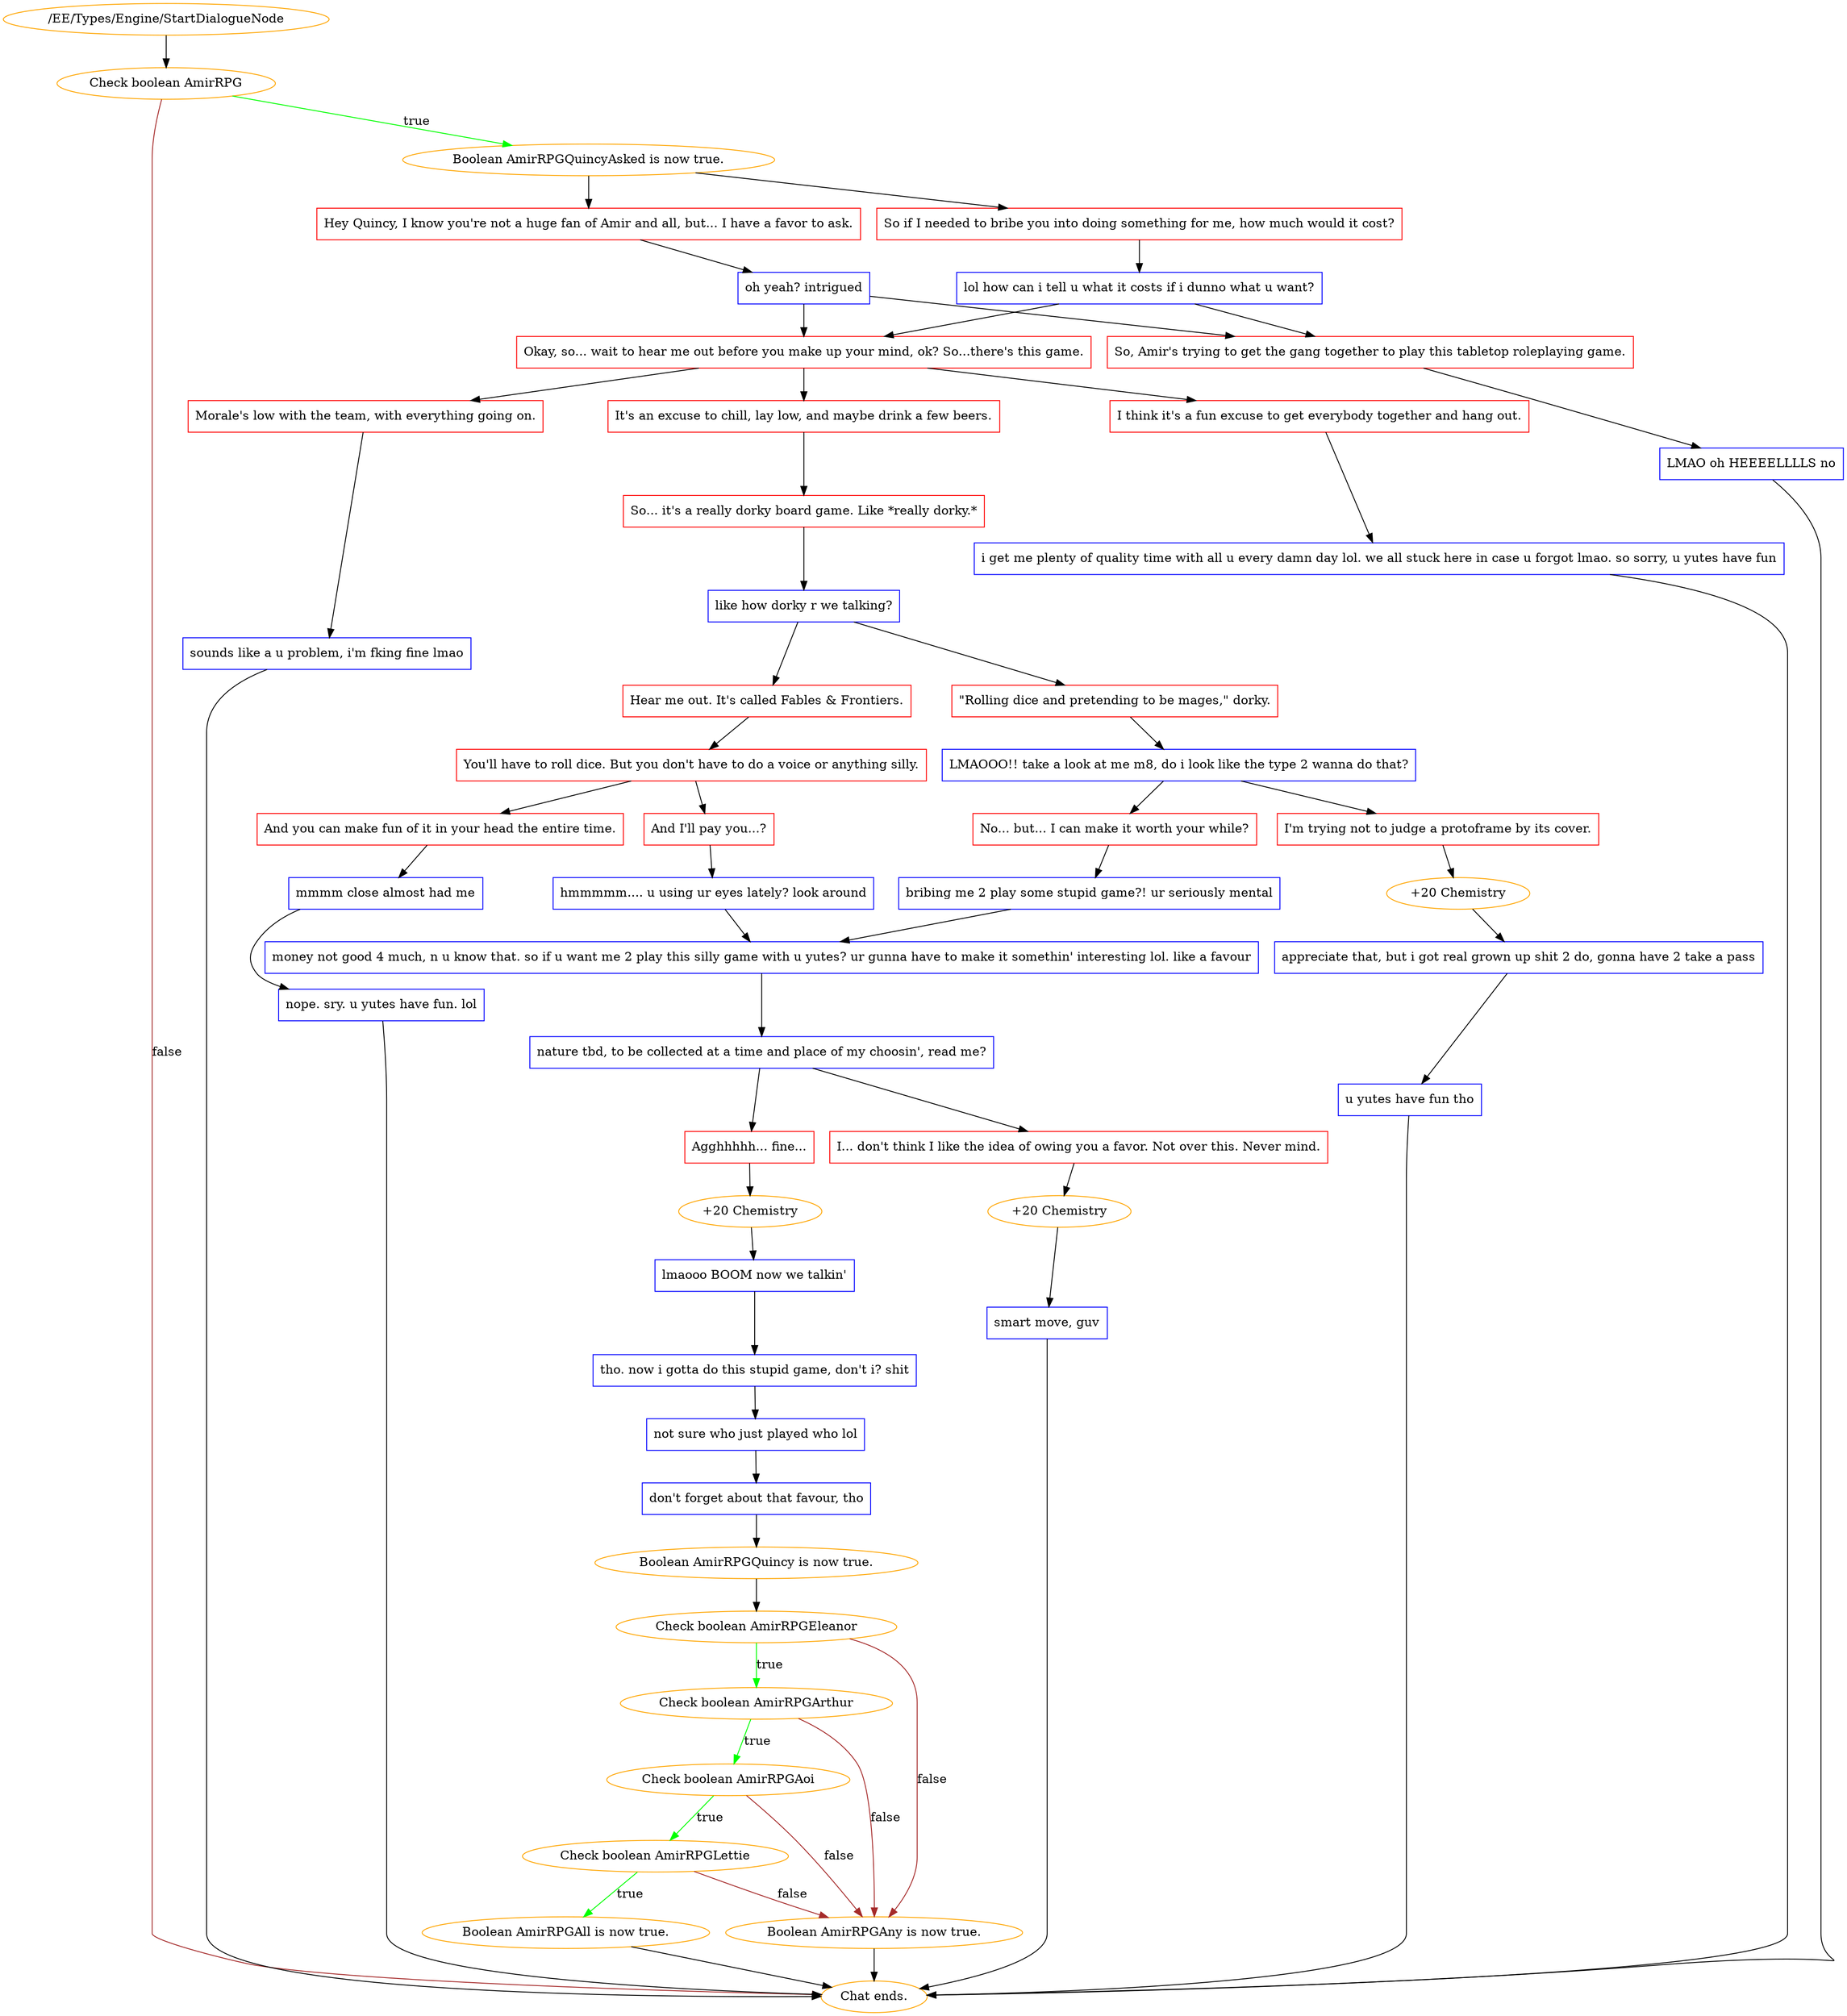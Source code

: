 digraph {
	1115 [label="/EE/Types/Engine/StartDialogueNode",color=orange];
		1115 -> 1117;
	1117 [label="Check boolean AmirRPG",color=orange];
		1117 -> 1119 [label=true,color=green];
		1117 -> "Chat ends." [label=false,color=brown];
	1119 [label="Boolean AmirRPGQuincyAsked is now true.",color=orange];
		1119 -> 1120;
		1119 -> 1121;
	"Chat ends." [color=orange];
	1120 [label="Hey Quincy, I know you're not a huge fan of Amir and all, but... I have a favor to ask.",shape=box,color=red];
		1120 -> 1116;
	1121 [label="So if I needed to bribe you into doing something for me, how much would it cost?",shape=box,color=red];
		1121 -> 1122;
	1116 [label="oh yeah? intrigued",shape=box,color=blue];
		1116 -> 1123;
		1116 -> 1124;
	1122 [label="lol how can i tell u what it costs if i dunno what u want?",shape=box,color=blue];
		1122 -> 1123;
		1122 -> 1124;
	1123 [label="Okay, so... wait to hear me out before you make up your mind, ok? So...there's this game.",shape=box,color=red];
		1123 -> 1127;
		1123 -> 1128;
		1123 -> 1129;
	1124 [label="So, Amir's trying to get the gang together to play this tabletop roleplaying game.",shape=box,color=red];
		1124 -> 1125;
	1127 [label="I think it's a fun excuse to get everybody together and hang out.",shape=box,color=red];
		1127 -> 1131;
	1128 [label="It's an excuse to chill, lay low, and maybe drink a few beers.",shape=box,color=red];
		1128 -> 1130;
	1129 [label="Morale's low with the team, with everything going on.",shape=box,color=red];
		1129 -> 1134;
	1125 [label="LMAO oh HEEEELLLLS no",shape=box,color=blue];
		1125 -> "Chat ends.";
	1131 [label="i get me plenty of quality time with all u every damn day lol. we all stuck here in case u forgot lmao. so sorry, u yutes have fun",shape=box,color=blue];
		1131 -> "Chat ends.";
	1130 [label="So... it's a really dorky board game. Like *really dorky.*",shape=box,color=red];
		1130 -> 1136;
	1134 [label="sounds like a u problem, i'm fking fine lmao",shape=box,color=blue];
		1134 -> "Chat ends.";
	"Chat ends." [color=orange];
	"Chat ends." [color=orange];
	1136 [label="like how dorky r we talking?",shape=box,color=blue];
		1136 -> 1137;
		1136 -> 1138;
	"Chat ends." [color=orange];
	1137 [label="\"Rolling dice and pretending to be mages,\" dorky.",shape=box,color=red];
		1137 -> 1139;
	1138 [label="Hear me out. It's called Fables & Frontiers.",shape=box,color=red];
		1138 -> 1140;
	1139 [label="LMAOOO!! take a look at me m8, do i look like the type 2 wanna do that?",shape=box,color=blue];
		1139 -> 1141;
		1139 -> 1142;
	1140 [label="You'll have to roll dice. But you don't have to do a voice or anything silly.",shape=box,color=red];
		1140 -> 1149;
		1140 -> 1150;
	1141 [label="I'm trying not to judge a protoframe by its cover.",shape=box,color=red];
		1141 -> 1144;
	1142 [label="No... but... I can make it worth your while?",shape=box,color=red];
		1142 -> 1147;
	1149 [label="And I'll pay you...?",shape=box,color=red];
		1149 -> 1148;
	1150 [label="And you can make fun of it in your head the entire time.",shape=box,color=red];
		1150 -> 1151;
	1144 [label="+20 Chemistry",color=orange];
		1144 -> 1143;
	1147 [label="bribing me 2 play some stupid game?! ur seriously mental",shape=box,color=blue];
		1147 -> 1154;
	1148 [label="hmmmmm.... u using ur eyes lately? look around",shape=box,color=blue];
		1148 -> 1154;
	1151 [label="mmmm close almost had me",shape=box,color=blue];
		1151 -> 1152;
	1143 [label="appreciate that, but i got real grown up shit 2 do, gonna have 2 take a pass",shape=box,color=blue];
		1143 -> 1145;
	1154 [label="money not good 4 much, n u know that. so if u want me 2 play this silly game with u yutes? ur gunna have to make it somethin' interesting lol. like a favour",shape=box,color=blue];
		1154 -> 1155;
	1152 [label="nope. sry. u yutes have fun. lol",shape=box,color=blue];
		1152 -> "Chat ends.";
	1145 [label="u yutes have fun tho",shape=box,color=blue];
		1145 -> "Chat ends.";
	1155 [label="nature tbd, to be collected at a time and place of my choosin', read me?",shape=box,color=blue];
		1155 -> 1156;
		1155 -> 1157;
	"Chat ends." [color=orange];
	"Chat ends." [color=orange];
	1156 [label="Agghhhhh... fine...",shape=box,color=red];
		1156 -> 1171;
	1157 [label="I... don't think I like the idea of owing you a favor. Not over this. Never mind.",shape=box,color=red];
		1157 -> 1172;
	1171 [label="+20 Chemistry",color=orange];
		1171 -> 1160;
	1172 [label="+20 Chemistry",color=orange];
		1172 -> 1158;
	1160 [label="lmaooo BOOM now we talkin'",shape=box,color=blue];
		1160 -> 1161;
	1158 [label="smart move, guv",shape=box,color=blue];
		1158 -> "Chat ends.";
	1161 [label="tho. now i gotta do this stupid game, don't i? shit",shape=box,color=blue];
		1161 -> 1162;
	"Chat ends." [color=orange];
	1162 [label="not sure who just played who lol",shape=box,color=blue];
		1162 -> 1163;
	1163 [label="don't forget about that favour, tho",shape=box,color=blue];
		1163 -> 1164;
	1164 [label="Boolean AmirRPGQuincy is now true.",color=orange];
		1164 -> 1165;
	1165 [label="Check boolean AmirRPGEleanor",color=orange];
		1165 -> 1166 [label=true,color=green];
		1165 -> 1170 [label=false,color=brown];
	1166 [label="Check boolean AmirRPGArthur",color=orange];
		1166 -> 1167 [label=true,color=green];
		1166 -> 1170 [label=false,color=brown];
	1170 [label="Boolean AmirRPGAny is now true.",color=orange];
		1170 -> "Chat ends.";
	1167 [label="Check boolean AmirRPGAoi",color=orange];
		1167 -> 1168 [label=true,color=green];
		1167 -> 1170 [label=false,color=brown];
	"Chat ends." [color=orange];
	1168 [label="Check boolean AmirRPGLettie",color=orange];
		1168 -> 1169 [label=true,color=green];
		1168 -> 1170 [label=false,color=brown];
	1169 [label="Boolean AmirRPGAll is now true.",color=orange];
		1169 -> "Chat ends.";
	"Chat ends." [color=orange];
}